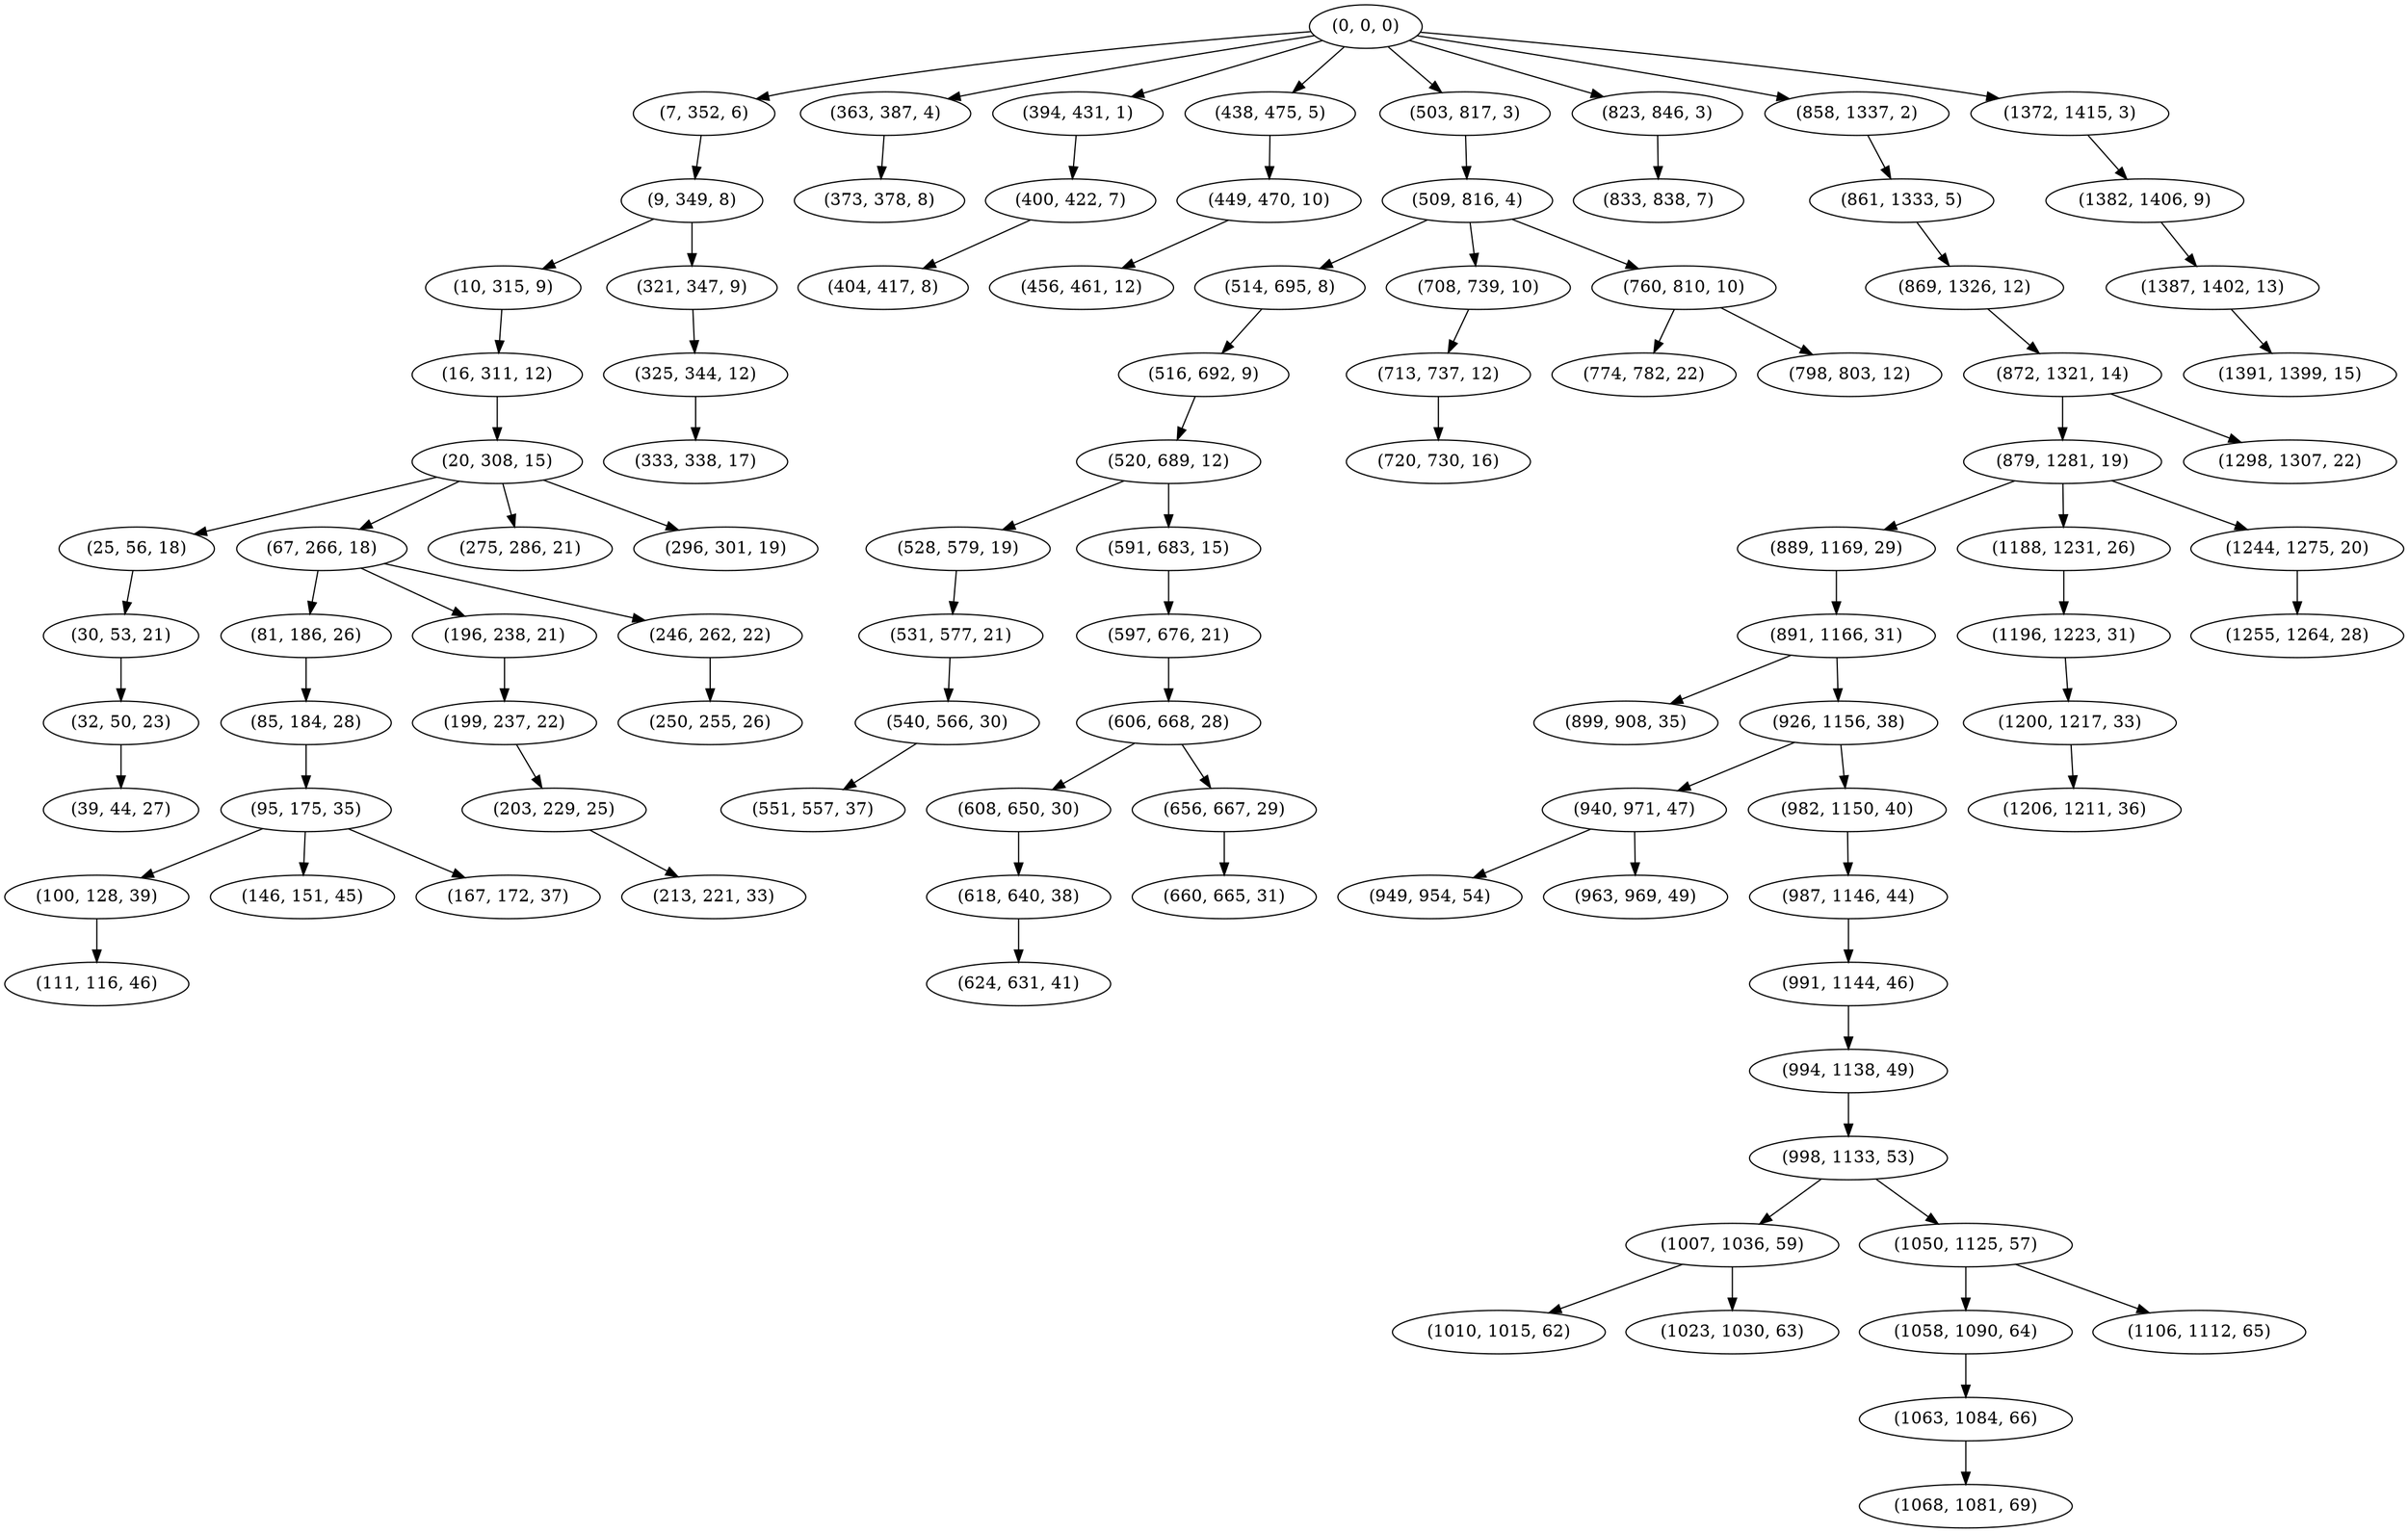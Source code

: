 digraph tree {
    "(0, 0, 0)";
    "(7, 352, 6)";
    "(9, 349, 8)";
    "(10, 315, 9)";
    "(16, 311, 12)";
    "(20, 308, 15)";
    "(25, 56, 18)";
    "(30, 53, 21)";
    "(32, 50, 23)";
    "(39, 44, 27)";
    "(67, 266, 18)";
    "(81, 186, 26)";
    "(85, 184, 28)";
    "(95, 175, 35)";
    "(100, 128, 39)";
    "(111, 116, 46)";
    "(146, 151, 45)";
    "(167, 172, 37)";
    "(196, 238, 21)";
    "(199, 237, 22)";
    "(203, 229, 25)";
    "(213, 221, 33)";
    "(246, 262, 22)";
    "(250, 255, 26)";
    "(275, 286, 21)";
    "(296, 301, 19)";
    "(321, 347, 9)";
    "(325, 344, 12)";
    "(333, 338, 17)";
    "(363, 387, 4)";
    "(373, 378, 8)";
    "(394, 431, 1)";
    "(400, 422, 7)";
    "(404, 417, 8)";
    "(438, 475, 5)";
    "(449, 470, 10)";
    "(456, 461, 12)";
    "(503, 817, 3)";
    "(509, 816, 4)";
    "(514, 695, 8)";
    "(516, 692, 9)";
    "(520, 689, 12)";
    "(528, 579, 19)";
    "(531, 577, 21)";
    "(540, 566, 30)";
    "(551, 557, 37)";
    "(591, 683, 15)";
    "(597, 676, 21)";
    "(606, 668, 28)";
    "(608, 650, 30)";
    "(618, 640, 38)";
    "(624, 631, 41)";
    "(656, 667, 29)";
    "(660, 665, 31)";
    "(708, 739, 10)";
    "(713, 737, 12)";
    "(720, 730, 16)";
    "(760, 810, 10)";
    "(774, 782, 22)";
    "(798, 803, 12)";
    "(823, 846, 3)";
    "(833, 838, 7)";
    "(858, 1337, 2)";
    "(861, 1333, 5)";
    "(869, 1326, 12)";
    "(872, 1321, 14)";
    "(879, 1281, 19)";
    "(889, 1169, 29)";
    "(891, 1166, 31)";
    "(899, 908, 35)";
    "(926, 1156, 38)";
    "(940, 971, 47)";
    "(949, 954, 54)";
    "(963, 969, 49)";
    "(982, 1150, 40)";
    "(987, 1146, 44)";
    "(991, 1144, 46)";
    "(994, 1138, 49)";
    "(998, 1133, 53)";
    "(1007, 1036, 59)";
    "(1010, 1015, 62)";
    "(1023, 1030, 63)";
    "(1050, 1125, 57)";
    "(1058, 1090, 64)";
    "(1063, 1084, 66)";
    "(1068, 1081, 69)";
    "(1106, 1112, 65)";
    "(1188, 1231, 26)";
    "(1196, 1223, 31)";
    "(1200, 1217, 33)";
    "(1206, 1211, 36)";
    "(1244, 1275, 20)";
    "(1255, 1264, 28)";
    "(1298, 1307, 22)";
    "(1372, 1415, 3)";
    "(1382, 1406, 9)";
    "(1387, 1402, 13)";
    "(1391, 1399, 15)";
    "(0, 0, 0)" -> "(7, 352, 6)";
    "(0, 0, 0)" -> "(363, 387, 4)";
    "(0, 0, 0)" -> "(394, 431, 1)";
    "(0, 0, 0)" -> "(438, 475, 5)";
    "(0, 0, 0)" -> "(503, 817, 3)";
    "(0, 0, 0)" -> "(823, 846, 3)";
    "(0, 0, 0)" -> "(858, 1337, 2)";
    "(0, 0, 0)" -> "(1372, 1415, 3)";
    "(7, 352, 6)" -> "(9, 349, 8)";
    "(9, 349, 8)" -> "(10, 315, 9)";
    "(9, 349, 8)" -> "(321, 347, 9)";
    "(10, 315, 9)" -> "(16, 311, 12)";
    "(16, 311, 12)" -> "(20, 308, 15)";
    "(20, 308, 15)" -> "(25, 56, 18)";
    "(20, 308, 15)" -> "(67, 266, 18)";
    "(20, 308, 15)" -> "(275, 286, 21)";
    "(20, 308, 15)" -> "(296, 301, 19)";
    "(25, 56, 18)" -> "(30, 53, 21)";
    "(30, 53, 21)" -> "(32, 50, 23)";
    "(32, 50, 23)" -> "(39, 44, 27)";
    "(67, 266, 18)" -> "(81, 186, 26)";
    "(67, 266, 18)" -> "(196, 238, 21)";
    "(67, 266, 18)" -> "(246, 262, 22)";
    "(81, 186, 26)" -> "(85, 184, 28)";
    "(85, 184, 28)" -> "(95, 175, 35)";
    "(95, 175, 35)" -> "(100, 128, 39)";
    "(95, 175, 35)" -> "(146, 151, 45)";
    "(95, 175, 35)" -> "(167, 172, 37)";
    "(100, 128, 39)" -> "(111, 116, 46)";
    "(196, 238, 21)" -> "(199, 237, 22)";
    "(199, 237, 22)" -> "(203, 229, 25)";
    "(203, 229, 25)" -> "(213, 221, 33)";
    "(246, 262, 22)" -> "(250, 255, 26)";
    "(321, 347, 9)" -> "(325, 344, 12)";
    "(325, 344, 12)" -> "(333, 338, 17)";
    "(363, 387, 4)" -> "(373, 378, 8)";
    "(394, 431, 1)" -> "(400, 422, 7)";
    "(400, 422, 7)" -> "(404, 417, 8)";
    "(438, 475, 5)" -> "(449, 470, 10)";
    "(449, 470, 10)" -> "(456, 461, 12)";
    "(503, 817, 3)" -> "(509, 816, 4)";
    "(509, 816, 4)" -> "(514, 695, 8)";
    "(509, 816, 4)" -> "(708, 739, 10)";
    "(509, 816, 4)" -> "(760, 810, 10)";
    "(514, 695, 8)" -> "(516, 692, 9)";
    "(516, 692, 9)" -> "(520, 689, 12)";
    "(520, 689, 12)" -> "(528, 579, 19)";
    "(520, 689, 12)" -> "(591, 683, 15)";
    "(528, 579, 19)" -> "(531, 577, 21)";
    "(531, 577, 21)" -> "(540, 566, 30)";
    "(540, 566, 30)" -> "(551, 557, 37)";
    "(591, 683, 15)" -> "(597, 676, 21)";
    "(597, 676, 21)" -> "(606, 668, 28)";
    "(606, 668, 28)" -> "(608, 650, 30)";
    "(606, 668, 28)" -> "(656, 667, 29)";
    "(608, 650, 30)" -> "(618, 640, 38)";
    "(618, 640, 38)" -> "(624, 631, 41)";
    "(656, 667, 29)" -> "(660, 665, 31)";
    "(708, 739, 10)" -> "(713, 737, 12)";
    "(713, 737, 12)" -> "(720, 730, 16)";
    "(760, 810, 10)" -> "(774, 782, 22)";
    "(760, 810, 10)" -> "(798, 803, 12)";
    "(823, 846, 3)" -> "(833, 838, 7)";
    "(858, 1337, 2)" -> "(861, 1333, 5)";
    "(861, 1333, 5)" -> "(869, 1326, 12)";
    "(869, 1326, 12)" -> "(872, 1321, 14)";
    "(872, 1321, 14)" -> "(879, 1281, 19)";
    "(872, 1321, 14)" -> "(1298, 1307, 22)";
    "(879, 1281, 19)" -> "(889, 1169, 29)";
    "(879, 1281, 19)" -> "(1188, 1231, 26)";
    "(879, 1281, 19)" -> "(1244, 1275, 20)";
    "(889, 1169, 29)" -> "(891, 1166, 31)";
    "(891, 1166, 31)" -> "(899, 908, 35)";
    "(891, 1166, 31)" -> "(926, 1156, 38)";
    "(926, 1156, 38)" -> "(940, 971, 47)";
    "(926, 1156, 38)" -> "(982, 1150, 40)";
    "(940, 971, 47)" -> "(949, 954, 54)";
    "(940, 971, 47)" -> "(963, 969, 49)";
    "(982, 1150, 40)" -> "(987, 1146, 44)";
    "(987, 1146, 44)" -> "(991, 1144, 46)";
    "(991, 1144, 46)" -> "(994, 1138, 49)";
    "(994, 1138, 49)" -> "(998, 1133, 53)";
    "(998, 1133, 53)" -> "(1007, 1036, 59)";
    "(998, 1133, 53)" -> "(1050, 1125, 57)";
    "(1007, 1036, 59)" -> "(1010, 1015, 62)";
    "(1007, 1036, 59)" -> "(1023, 1030, 63)";
    "(1050, 1125, 57)" -> "(1058, 1090, 64)";
    "(1050, 1125, 57)" -> "(1106, 1112, 65)";
    "(1058, 1090, 64)" -> "(1063, 1084, 66)";
    "(1063, 1084, 66)" -> "(1068, 1081, 69)";
    "(1188, 1231, 26)" -> "(1196, 1223, 31)";
    "(1196, 1223, 31)" -> "(1200, 1217, 33)";
    "(1200, 1217, 33)" -> "(1206, 1211, 36)";
    "(1244, 1275, 20)" -> "(1255, 1264, 28)";
    "(1372, 1415, 3)" -> "(1382, 1406, 9)";
    "(1382, 1406, 9)" -> "(1387, 1402, 13)";
    "(1387, 1402, 13)" -> "(1391, 1399, 15)";
}

